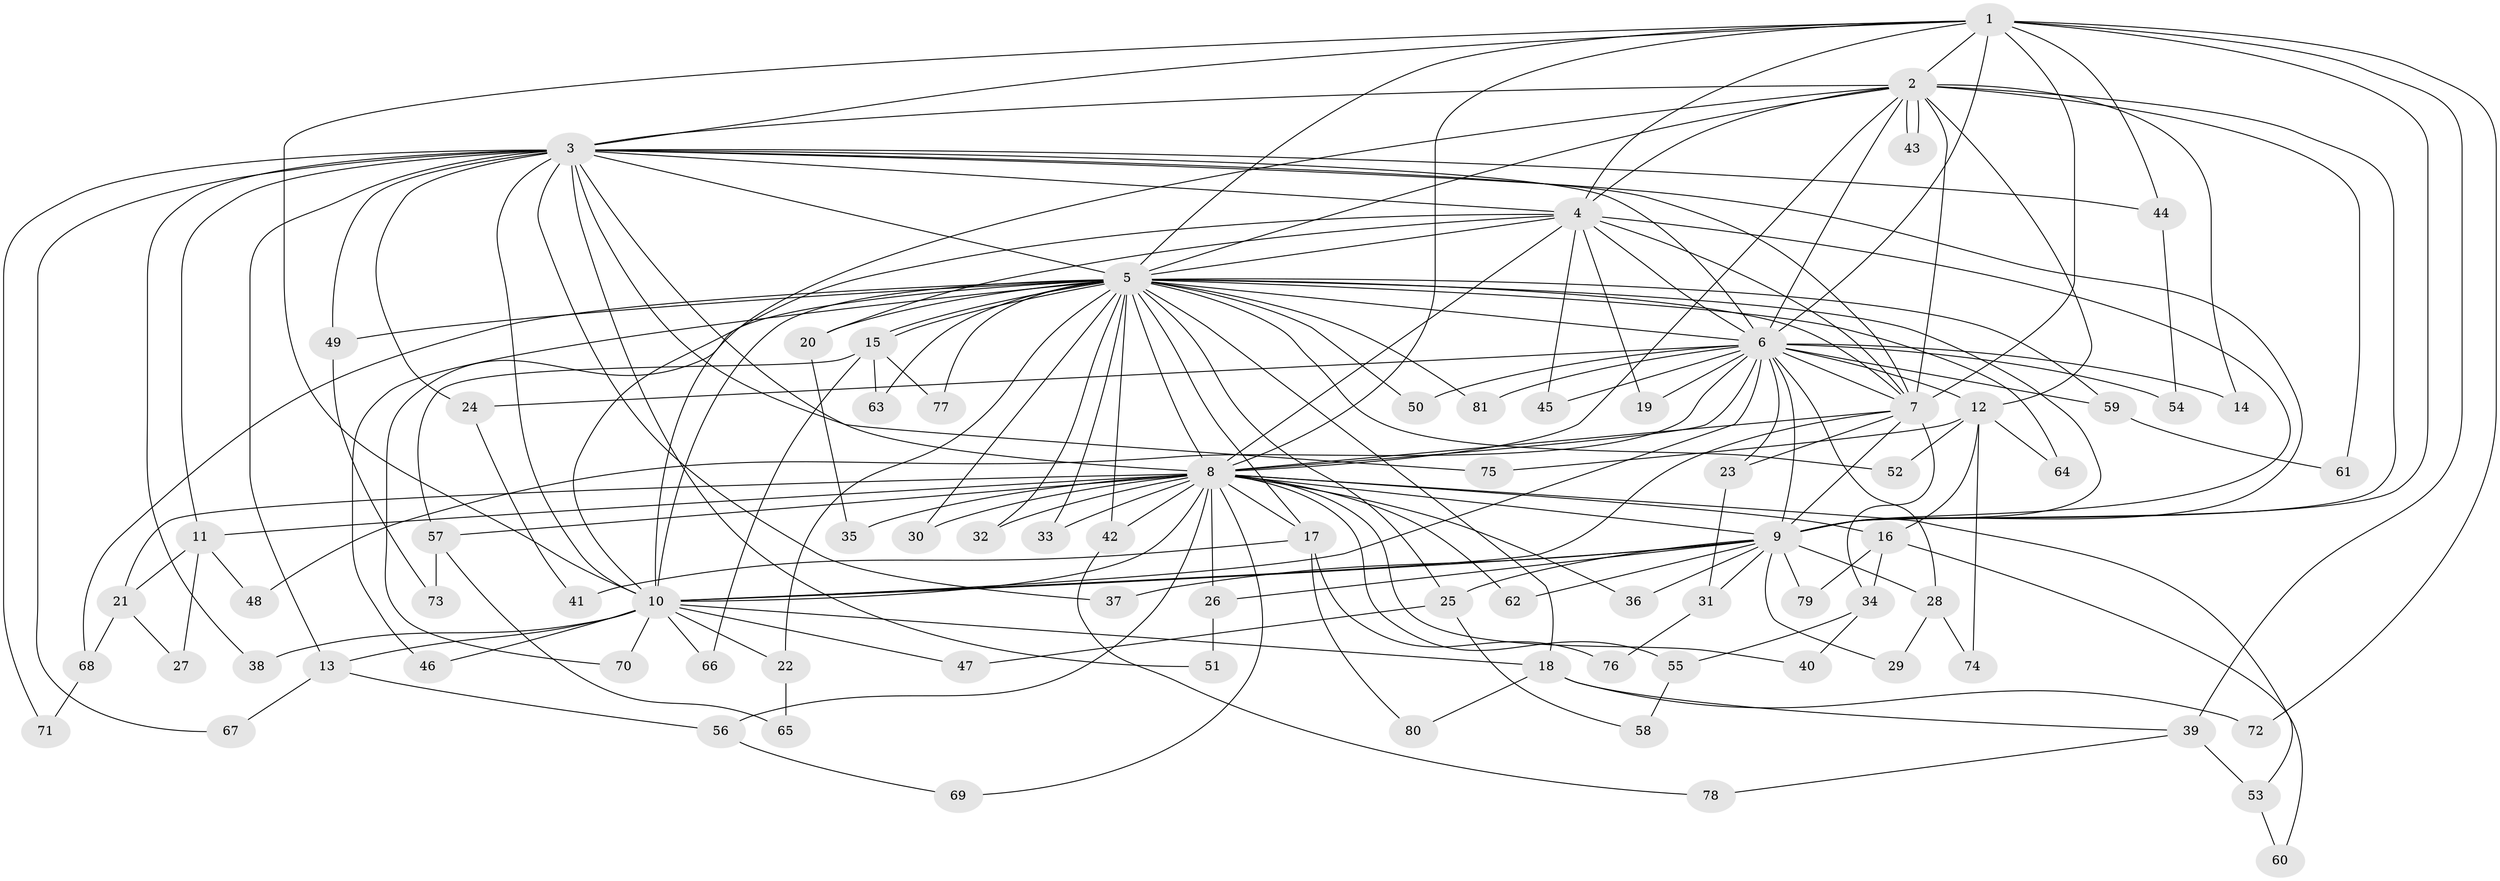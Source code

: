// Generated by graph-tools (version 1.1) at 2025/46/03/09/25 04:46:14]
// undirected, 81 vertices, 187 edges
graph export_dot {
graph [start="1"]
  node [color=gray90,style=filled];
  1;
  2;
  3;
  4;
  5;
  6;
  7;
  8;
  9;
  10;
  11;
  12;
  13;
  14;
  15;
  16;
  17;
  18;
  19;
  20;
  21;
  22;
  23;
  24;
  25;
  26;
  27;
  28;
  29;
  30;
  31;
  32;
  33;
  34;
  35;
  36;
  37;
  38;
  39;
  40;
  41;
  42;
  43;
  44;
  45;
  46;
  47;
  48;
  49;
  50;
  51;
  52;
  53;
  54;
  55;
  56;
  57;
  58;
  59;
  60;
  61;
  62;
  63;
  64;
  65;
  66;
  67;
  68;
  69;
  70;
  71;
  72;
  73;
  74;
  75;
  76;
  77;
  78;
  79;
  80;
  81;
  1 -- 2;
  1 -- 3;
  1 -- 4;
  1 -- 5;
  1 -- 6;
  1 -- 7;
  1 -- 8;
  1 -- 9;
  1 -- 10;
  1 -- 39;
  1 -- 44;
  1 -- 72;
  2 -- 3;
  2 -- 4;
  2 -- 5;
  2 -- 6;
  2 -- 7;
  2 -- 8;
  2 -- 9;
  2 -- 10;
  2 -- 12;
  2 -- 14;
  2 -- 43;
  2 -- 43;
  2 -- 61;
  3 -- 4;
  3 -- 5;
  3 -- 6;
  3 -- 7;
  3 -- 8;
  3 -- 9;
  3 -- 10;
  3 -- 11;
  3 -- 13;
  3 -- 24;
  3 -- 37;
  3 -- 38;
  3 -- 44;
  3 -- 49;
  3 -- 51;
  3 -- 67;
  3 -- 71;
  3 -- 75;
  4 -- 5;
  4 -- 6;
  4 -- 7;
  4 -- 8;
  4 -- 9;
  4 -- 10;
  4 -- 19;
  4 -- 20;
  4 -- 45;
  5 -- 6;
  5 -- 7;
  5 -- 8;
  5 -- 9;
  5 -- 10;
  5 -- 15;
  5 -- 15;
  5 -- 17;
  5 -- 18;
  5 -- 20;
  5 -- 22;
  5 -- 25;
  5 -- 30;
  5 -- 32;
  5 -- 33;
  5 -- 42;
  5 -- 46;
  5 -- 49;
  5 -- 50;
  5 -- 52;
  5 -- 59;
  5 -- 63;
  5 -- 64;
  5 -- 68;
  5 -- 70;
  5 -- 77;
  5 -- 81;
  6 -- 7;
  6 -- 8;
  6 -- 9;
  6 -- 10;
  6 -- 12;
  6 -- 14;
  6 -- 19;
  6 -- 23;
  6 -- 24;
  6 -- 28;
  6 -- 45;
  6 -- 48;
  6 -- 50;
  6 -- 54;
  6 -- 59;
  6 -- 81;
  7 -- 8;
  7 -- 9;
  7 -- 10;
  7 -- 23;
  7 -- 34;
  8 -- 9;
  8 -- 10;
  8 -- 11;
  8 -- 16;
  8 -- 17;
  8 -- 21;
  8 -- 26;
  8 -- 30;
  8 -- 32;
  8 -- 33;
  8 -- 35;
  8 -- 36;
  8 -- 40;
  8 -- 42;
  8 -- 53;
  8 -- 55;
  8 -- 56;
  8 -- 57;
  8 -- 62;
  8 -- 69;
  9 -- 10;
  9 -- 25;
  9 -- 26;
  9 -- 28;
  9 -- 29;
  9 -- 31;
  9 -- 36;
  9 -- 37;
  9 -- 62;
  9 -- 79;
  10 -- 13;
  10 -- 18;
  10 -- 22;
  10 -- 38;
  10 -- 46;
  10 -- 47;
  10 -- 66;
  10 -- 70;
  11 -- 21;
  11 -- 27;
  11 -- 48;
  12 -- 16;
  12 -- 52;
  12 -- 64;
  12 -- 74;
  12 -- 75;
  13 -- 56;
  13 -- 67;
  15 -- 57;
  15 -- 63;
  15 -- 66;
  15 -- 77;
  16 -- 34;
  16 -- 60;
  16 -- 79;
  17 -- 41;
  17 -- 76;
  17 -- 80;
  18 -- 39;
  18 -- 72;
  18 -- 80;
  20 -- 35;
  21 -- 27;
  21 -- 68;
  22 -- 65;
  23 -- 31;
  24 -- 41;
  25 -- 47;
  25 -- 58;
  26 -- 51;
  28 -- 29;
  28 -- 74;
  31 -- 76;
  34 -- 40;
  34 -- 55;
  39 -- 53;
  39 -- 78;
  42 -- 78;
  44 -- 54;
  49 -- 73;
  53 -- 60;
  55 -- 58;
  56 -- 69;
  57 -- 65;
  57 -- 73;
  59 -- 61;
  68 -- 71;
}
